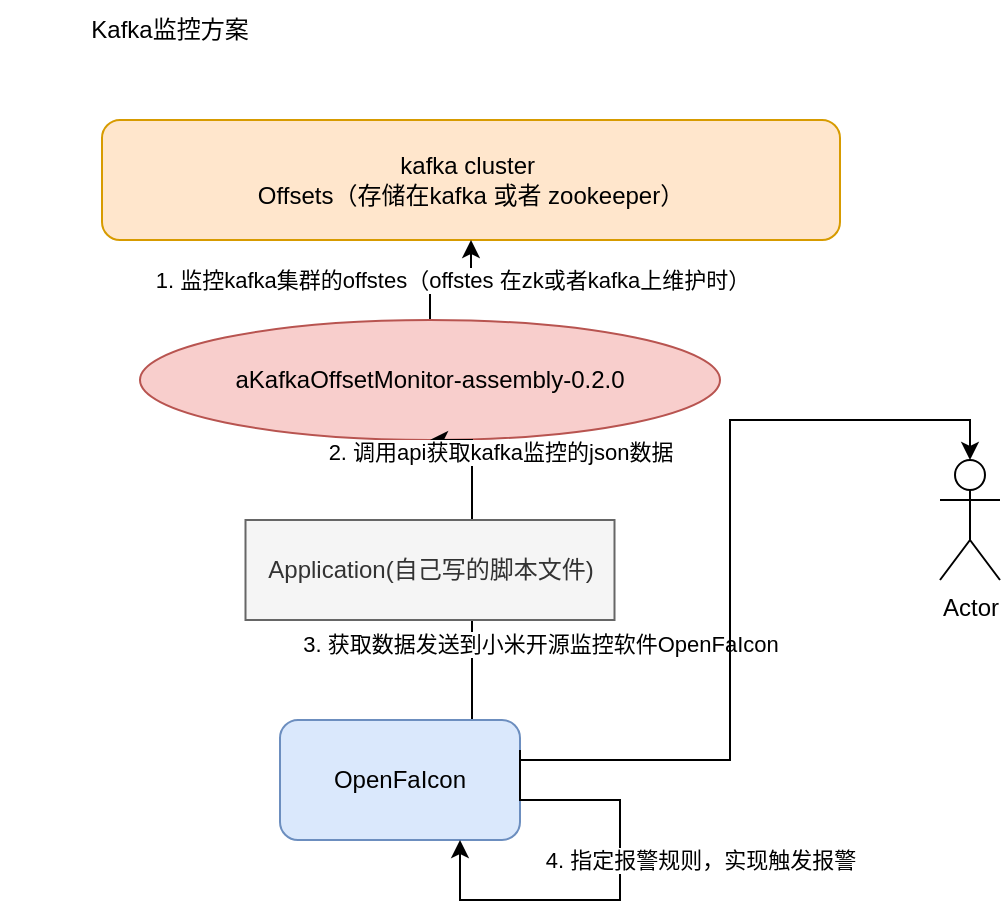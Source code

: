 <mxfile version="12.6.2" type="github">
  <diagram id="M08GcQSR7RY03P3L_5uE" name="Page-1">
    <mxGraphModel dx="597" dy="563" grid="1" gridSize="10" guides="1" tooltips="1" connect="1" arrows="1" fold="1" page="1" pageScale="1" pageWidth="827" pageHeight="1169" math="0" shadow="0">
      <root>
        <mxCell id="0"/>
        <mxCell id="1" parent="0"/>
        <mxCell id="9BE9D2VLHe62JwfElPJm-1" value="kafka cluster&amp;nbsp;&lt;br&gt;Offsets（存储在kafka 或者 zookeeper）" style="rounded=1;whiteSpace=wrap;html=1;fillColor=#ffe6cc;strokeColor=#d79b00;" vertex="1" parent="1">
          <mxGeometry x="51" y="60" width="369" height="60" as="geometry"/>
        </mxCell>
        <mxCell id="9BE9D2VLHe62JwfElPJm-7" value="1. 监控kafka集群的offstes（offstes 在zk或者kafka上维护时）" style="edgeStyle=orthogonalEdgeStyle;rounded=0;orthogonalLoop=1;jettySize=auto;html=1;entryX=0.5;entryY=1;entryDx=0;entryDy=0;" edge="1" parent="1" source="9BE9D2VLHe62JwfElPJm-5" target="9BE9D2VLHe62JwfElPJm-1">
          <mxGeometry relative="1" as="geometry"/>
        </mxCell>
        <mxCell id="9BE9D2VLHe62JwfElPJm-5" value="aKafkaOffsetMonitor-assembly-0.2.0" style="ellipse;whiteSpace=wrap;html=1;fillColor=#f8cecc;strokeColor=#b85450;" vertex="1" parent="1">
          <mxGeometry x="70" y="160" width="290" height="60" as="geometry"/>
        </mxCell>
        <mxCell id="9BE9D2VLHe62JwfElPJm-9" value="2. 调用api获取kafka监控的json数据" style="edgeStyle=orthogonalEdgeStyle;rounded=0;orthogonalLoop=1;jettySize=auto;html=1;entryX=0.5;entryY=1;entryDx=0;entryDy=0;" edge="1" parent="1" target="9BE9D2VLHe62JwfElPJm-5">
          <mxGeometry x="0.333" y="-14" relative="1" as="geometry">
            <mxPoint x="236" y="280" as="sourcePoint"/>
            <Array as="points">
              <mxPoint x="236" y="270"/>
              <mxPoint x="236" y="270"/>
            </Array>
            <mxPoint as="offset"/>
          </mxGeometry>
        </mxCell>
        <mxCell id="9BE9D2VLHe62JwfElPJm-12" value="3. 获取数据发送到小米开源监控软件OpenFaIcon" style="edgeStyle=orthogonalEdgeStyle;rounded=0;orthogonalLoop=1;jettySize=auto;html=1;" edge="1" parent="1" source="9BE9D2VLHe62JwfElPJm-8">
          <mxGeometry x="-0.674" y="34" relative="1" as="geometry">
            <mxPoint x="240" y="370" as="targetPoint"/>
            <Array as="points">
              <mxPoint x="236" y="360"/>
              <mxPoint x="232" y="360"/>
              <mxPoint x="232" y="370"/>
            </Array>
            <mxPoint as="offset"/>
          </mxGeometry>
        </mxCell>
        <mxCell id="9BE9D2VLHe62JwfElPJm-8" value="Application(自己写的脚本文件)" style="rounded=0;whiteSpace=wrap;html=1;fillColor=#f5f5f5;strokeColor=#666666;fontColor=#333333;" vertex="1" parent="1">
          <mxGeometry x="122.75" y="260" width="184.5" height="50" as="geometry"/>
        </mxCell>
        <mxCell id="9BE9D2VLHe62JwfElPJm-10" value="Kafka监控方案" style="text;html=1;strokeColor=none;fillColor=none;align=center;verticalAlign=middle;whiteSpace=wrap;rounded=0;" vertex="1" parent="1">
          <mxGeometry width="170" height="30" as="geometry"/>
        </mxCell>
        <mxCell id="9BE9D2VLHe62JwfElPJm-18" style="edgeStyle=orthogonalEdgeStyle;rounded=0;orthogonalLoop=1;jettySize=auto;html=1;entryX=0.5;entryY=0;entryDx=0;entryDy=0;entryPerimeter=0;" edge="1" parent="1" source="9BE9D2VLHe62JwfElPJm-13" target="9BE9D2VLHe62JwfElPJm-17">
          <mxGeometry relative="1" as="geometry">
            <Array as="points">
              <mxPoint x="365" y="380"/>
              <mxPoint x="365" y="210"/>
              <mxPoint x="485" y="210"/>
            </Array>
          </mxGeometry>
        </mxCell>
        <mxCell id="9BE9D2VLHe62JwfElPJm-13" value="OpenFaIcon" style="rounded=1;whiteSpace=wrap;html=1;fillColor=#dae8fc;strokeColor=#6c8ebf;" vertex="1" parent="1">
          <mxGeometry x="140" y="360" width="120" height="60" as="geometry"/>
        </mxCell>
        <mxCell id="9BE9D2VLHe62JwfElPJm-16" value="4. 指定报警规则，实现触发报警" style="edgeStyle=orthogonalEdgeStyle;rounded=0;orthogonalLoop=1;jettySize=auto;html=1;exitX=1;exitY=0.25;exitDx=0;exitDy=0;" edge="1" parent="1" source="9BE9D2VLHe62JwfElPJm-13">
          <mxGeometry x="-0.106" y="40" relative="1" as="geometry">
            <mxPoint x="230" y="420" as="targetPoint"/>
            <Array as="points">
              <mxPoint x="260" y="400"/>
              <mxPoint x="310" y="400"/>
              <mxPoint x="310" y="450"/>
              <mxPoint x="230" y="450"/>
            </Array>
            <mxPoint as="offset"/>
          </mxGeometry>
        </mxCell>
        <mxCell id="9BE9D2VLHe62JwfElPJm-17" value="Actor" style="shape=umlActor;verticalLabelPosition=bottom;labelBackgroundColor=#ffffff;verticalAlign=top;html=1;outlineConnect=0;" vertex="1" parent="1">
          <mxGeometry x="470" y="230" width="30" height="60" as="geometry"/>
        </mxCell>
      </root>
    </mxGraphModel>
  </diagram>
</mxfile>
